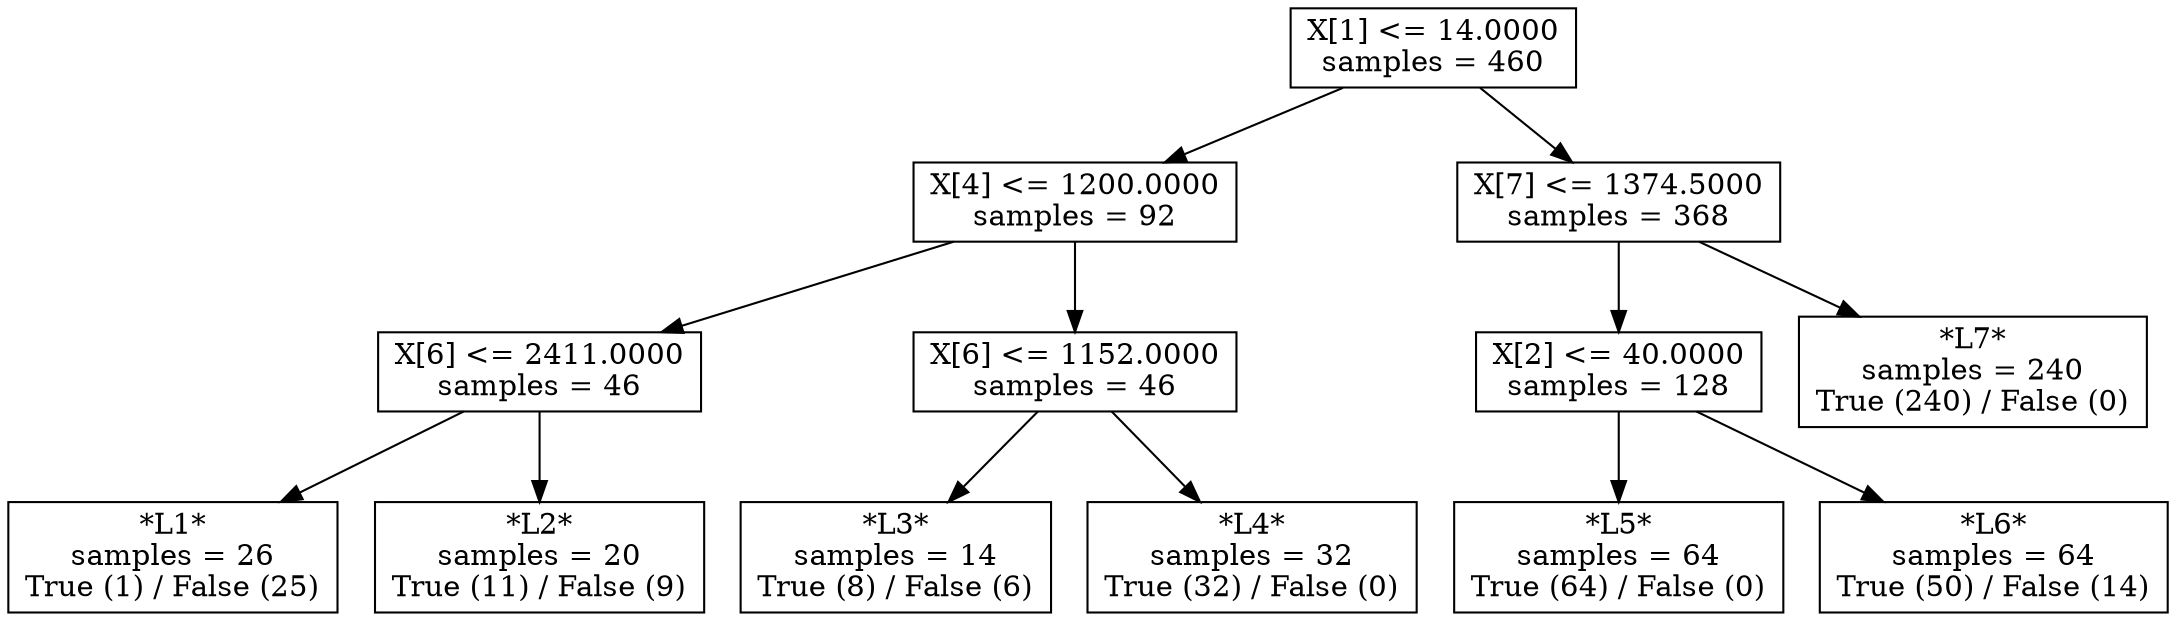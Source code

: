 digraph Tree {
0 [label="X[1] <= 14.0000\nsamples = 460", shape="box"] ;
1 [label="X[4] <= 1200.0000\nsamples = 92", shape="box"] ;
0 -> 1 ;
2 [label="X[6] <= 2411.0000\nsamples = 46", shape="box"] ;
1 -> 2 ;
3 [label="*L1*\nsamples = 26\nTrue (1) / False (25)", shape="box"] ;
2 -> 3 ;
4 [label="*L2*\nsamples = 20\nTrue (11) / False (9)", shape="box"] ;
2 -> 4 ;
5 [label="X[6] <= 1152.0000\nsamples = 46", shape="box"] ;
1 -> 5 ;
6 [label="*L3*\nsamples = 14\nTrue (8) / False (6)", shape="box"] ;
5 -> 6 ;
7 [label="*L4*\nsamples = 32\nTrue (32) / False (0)", shape="box"] ;
5 -> 7 ;
8 [label="X[7] <= 1374.5000\nsamples = 368", shape="box"] ;
0 -> 8 ;
9 [label="X[2] <= 40.0000\nsamples = 128", shape="box"] ;
8 -> 9 ;
10 [label="*L5*\nsamples = 64\nTrue (64) / False (0)", shape="box"] ;
9 -> 10 ;
11 [label="*L6*\nsamples = 64\nTrue (50) / False (14)", shape="box"] ;
9 -> 11 ;
12 [label="*L7*\nsamples = 240\nTrue (240) / False (0)", shape="box"] ;
8 -> 12 ;
}
